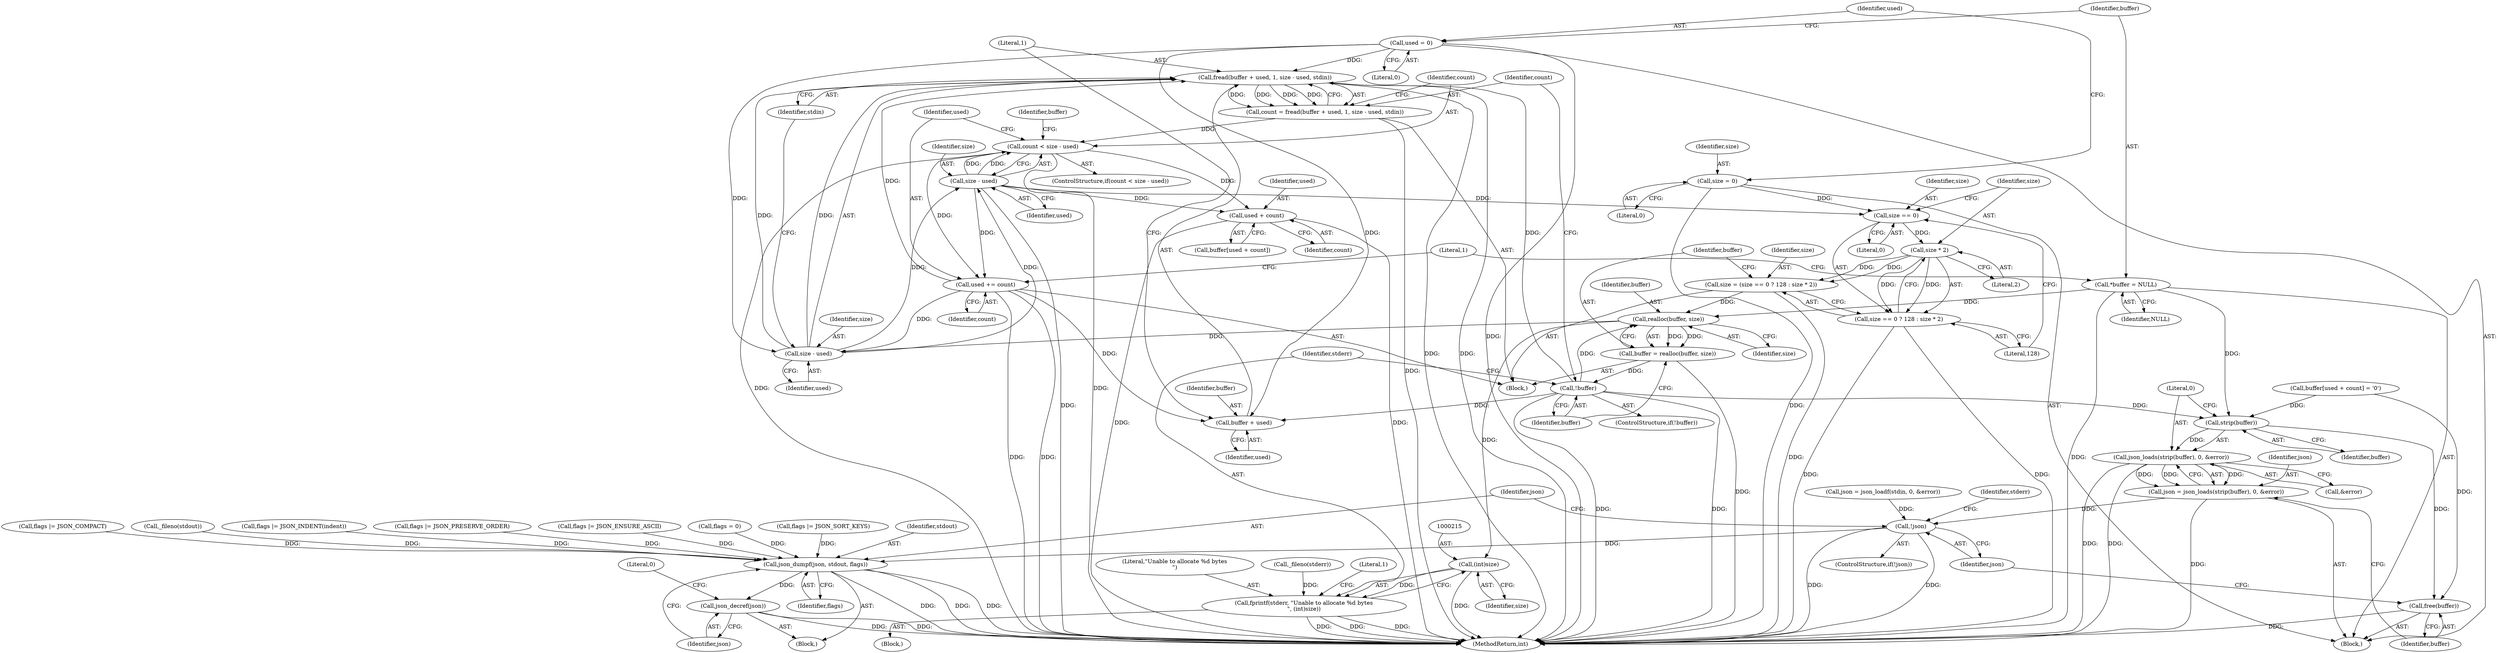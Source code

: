 digraph "0_jansson_8f80c2d83808150724d31793e6ade92749b1faa4_11@API" {
"1000221" [label="(Call,fread(buffer + used, 1, size - used, stdin))"];
"1000208" [label="(Call,!buffer)"];
"1000202" [label="(Call,buffer = realloc(buffer, size))"];
"1000204" [label="(Call,realloc(buffer, size))"];
"1000185" [label="(Call,*buffer = NULL)"];
"1000192" [label="(Call,size = (size == 0 ? 128 : size * 2))"];
"1000199" [label="(Call,size * 2)"];
"1000195" [label="(Call,size == 0)"];
"1000177" [label="(Call,size = 0)"];
"1000233" [label="(Call,size - used)"];
"1000226" [label="(Call,size - used)"];
"1000181" [label="(Call,used = 0)"];
"1000245" [label="(Call,used += count)"];
"1000231" [label="(Call,count < size - used)"];
"1000219" [label="(Call,count = fread(buffer + used, 1, size - used, stdin))"];
"1000221" [label="(Call,fread(buffer + used, 1, size - used, stdin))"];
"1000240" [label="(Call,used + count)"];
"1000222" [label="(Call,buffer + used)"];
"1000251" [label="(Call,strip(buffer))"];
"1000250" [label="(Call,json_loads(strip(buffer), 0, &error))"];
"1000248" [label="(Call,json = json_loads(strip(buffer), 0, &error))"];
"1000267" [label="(Call,!json)"];
"1000287" [label="(Call,json_dumpf(json, stdout, flags))"];
"1000291" [label="(Call,json_decref(json))"];
"1000256" [label="(Call,free(buffer))"];
"1000214" [label="(Call,(int)size)"];
"1000211" [label="(Call,fprintf(stderr, \"Unable to allocate %d bytes\n\", (int)size))"];
"1000194" [label="(Call,size == 0 ? 128 : size * 2)"];
"1000227" [label="(Identifier,size)"];
"1000193" [label="(Identifier,size)"];
"1000202" [label="(Call,buffer = realloc(buffer, size))"];
"1000295" [label="(MethodReturn,int)"];
"1000287" [label="(Call,json_dumpf(json, stdout, flags))"];
"1000233" [label="(Call,size - used)"];
"1000254" [label="(Call,&error)"];
"1000212" [label="(Identifier,stderr)"];
"1000194" [label="(Call,size == 0 ? 128 : size * 2)"];
"1000223" [label="(Identifier,buffer)"];
"1000157" [label="(Call,flags |= JSON_ENSURE_ASCII)"];
"1000210" [label="(Block,)"];
"1000218" [label="(Literal,1)"];
"1000242" [label="(Identifier,count)"];
"1000186" [label="(Identifier,buffer)"];
"1000221" [label="(Call,fread(buffer + used, 1, size - used, stdin))"];
"1000187" [label="(Identifier,NULL)"];
"1000200" [label="(Identifier,size)"];
"1000267" [label="(Call,!json)"];
"1000106" [label="(Call,flags = 0)"];
"1000183" [label="(Literal,0)"];
"1000225" [label="(Literal,1)"];
"1000103" [label="(Block,)"];
"1000203" [label="(Identifier,buffer)"];
"1000251" [label="(Call,strip(buffer))"];
"1000181" [label="(Call,used = 0)"];
"1000248" [label="(Call,json = json_loads(strip(buffer), 0, &error))"];
"1000204" [label="(Call,realloc(buffer, size))"];
"1000234" [label="(Identifier,size)"];
"1000288" [label="(Identifier,json)"];
"1000214" [label="(Call,(int)size)"];
"1000268" [label="(Identifier,json)"];
"1000198" [label="(Literal,128)"];
"1000213" [label="(Literal,\"Unable to allocate %d bytes\n\")"];
"1000224" [label="(Identifier,used)"];
"1000241" [label="(Identifier,used)"];
"1000175" [label="(Block,)"];
"1000178" [label="(Identifier,size)"];
"1000292" [label="(Identifier,json)"];
"1000266" [label="(ControlStructure,if(!json))"];
"1000228" [label="(Identifier,used)"];
"1000222" [label="(Call,buffer + used)"];
"1000259" [label="(Call,json = json_loadf(stdin, 0, &error))"];
"1000240" [label="(Call,used + count)"];
"1000169" [label="(Call,flags |= JSON_SORT_KEYS)"];
"1000235" [label="(Identifier,used)"];
"1000196" [label="(Identifier,size)"];
"1000290" [label="(Identifier,flags)"];
"1000252" [label="(Identifier,buffer)"];
"1000289" [label="(Identifier,stdout)"];
"1000151" [label="(Call,flags |= JSON_COMPACT)"];
"1000219" [label="(Call,count = fread(buffer + used, 1, size - used, stdin))"];
"1000294" [label="(Literal,0)"];
"1000229" [label="(Identifier,stdin)"];
"1000192" [label="(Call,size = (size == 0 ? 128 : size * 2))"];
"1000177" [label="(Call,size = 0)"];
"1000195" [label="(Call,size == 0)"];
"1000231" [label="(Call,count < size - used)"];
"1000112" [label="(Call,_fileno(stdout))"];
"1000182" [label="(Identifier,used)"];
"1000257" [label="(Identifier,buffer)"];
"1000245" [label="(Call,used += count)"];
"1000249" [label="(Identifier,json)"];
"1000179" [label="(Literal,0)"];
"1000256" [label="(Call,free(buffer))"];
"1000271" [label="(Identifier,stderr)"];
"1000226" [label="(Call,size - used)"];
"1000209" [label="(Identifier,buffer)"];
"1000237" [label="(Call,buffer[used + count] = '\0')"];
"1000246" [label="(Identifier,used)"];
"1000206" [label="(Identifier,size)"];
"1000142" [label="(Call,flags |= JSON_INDENT(indent))"];
"1000205" [label="(Identifier,buffer)"];
"1000207" [label="(ControlStructure,if(!buffer))"];
"1000185" [label="(Call,*buffer = NULL)"];
"1000238" [label="(Call,buffer[used + count])"];
"1000250" [label="(Call,json_loads(strip(buffer), 0, &error))"];
"1000201" [label="(Literal,2)"];
"1000211" [label="(Call,fprintf(stderr, \"Unable to allocate %d bytes\n\", (int)size))"];
"1000253" [label="(Literal,0)"];
"1000291" [label="(Call,json_decref(json))"];
"1000208" [label="(Call,!buffer)"];
"1000197" [label="(Literal,0)"];
"1000189" [label="(Literal,1)"];
"1000232" [label="(Identifier,count)"];
"1000216" [label="(Identifier,size)"];
"1000163" [label="(Call,flags |= JSON_PRESERVE_ORDER)"];
"1000190" [label="(Block,)"];
"1000247" [label="(Identifier,count)"];
"1000116" [label="(Call,_fileno(stderr))"];
"1000220" [label="(Identifier,count)"];
"1000199" [label="(Call,size * 2)"];
"1000230" [label="(ControlStructure,if(count < size - used))"];
"1000239" [label="(Identifier,buffer)"];
"1000221" -> "1000219"  [label="AST: "];
"1000221" -> "1000229"  [label="CFG: "];
"1000222" -> "1000221"  [label="AST: "];
"1000225" -> "1000221"  [label="AST: "];
"1000226" -> "1000221"  [label="AST: "];
"1000229" -> "1000221"  [label="AST: "];
"1000219" -> "1000221"  [label="CFG: "];
"1000221" -> "1000295"  [label="DDG: "];
"1000221" -> "1000295"  [label="DDG: "];
"1000221" -> "1000219"  [label="DDG: "];
"1000221" -> "1000219"  [label="DDG: "];
"1000221" -> "1000219"  [label="DDG: "];
"1000221" -> "1000219"  [label="DDG: "];
"1000208" -> "1000221"  [label="DDG: "];
"1000181" -> "1000221"  [label="DDG: "];
"1000245" -> "1000221"  [label="DDG: "];
"1000226" -> "1000221"  [label="DDG: "];
"1000226" -> "1000221"  [label="DDG: "];
"1000208" -> "1000207"  [label="AST: "];
"1000208" -> "1000209"  [label="CFG: "];
"1000209" -> "1000208"  [label="AST: "];
"1000212" -> "1000208"  [label="CFG: "];
"1000220" -> "1000208"  [label="CFG: "];
"1000208" -> "1000295"  [label="DDG: "];
"1000208" -> "1000295"  [label="DDG: "];
"1000208" -> "1000204"  [label="DDG: "];
"1000202" -> "1000208"  [label="DDG: "];
"1000208" -> "1000222"  [label="DDG: "];
"1000208" -> "1000251"  [label="DDG: "];
"1000202" -> "1000190"  [label="AST: "];
"1000202" -> "1000204"  [label="CFG: "];
"1000203" -> "1000202"  [label="AST: "];
"1000204" -> "1000202"  [label="AST: "];
"1000209" -> "1000202"  [label="CFG: "];
"1000202" -> "1000295"  [label="DDG: "];
"1000204" -> "1000202"  [label="DDG: "];
"1000204" -> "1000202"  [label="DDG: "];
"1000204" -> "1000206"  [label="CFG: "];
"1000205" -> "1000204"  [label="AST: "];
"1000206" -> "1000204"  [label="AST: "];
"1000185" -> "1000204"  [label="DDG: "];
"1000192" -> "1000204"  [label="DDG: "];
"1000204" -> "1000214"  [label="DDG: "];
"1000204" -> "1000226"  [label="DDG: "];
"1000185" -> "1000175"  [label="AST: "];
"1000185" -> "1000187"  [label="CFG: "];
"1000186" -> "1000185"  [label="AST: "];
"1000187" -> "1000185"  [label="AST: "];
"1000189" -> "1000185"  [label="CFG: "];
"1000185" -> "1000295"  [label="DDG: "];
"1000185" -> "1000251"  [label="DDG: "];
"1000192" -> "1000190"  [label="AST: "];
"1000192" -> "1000194"  [label="CFG: "];
"1000193" -> "1000192"  [label="AST: "];
"1000194" -> "1000192"  [label="AST: "];
"1000203" -> "1000192"  [label="CFG: "];
"1000192" -> "1000295"  [label="DDG: "];
"1000199" -> "1000192"  [label="DDG: "];
"1000199" -> "1000192"  [label="DDG: "];
"1000199" -> "1000194"  [label="AST: "];
"1000199" -> "1000201"  [label="CFG: "];
"1000200" -> "1000199"  [label="AST: "];
"1000201" -> "1000199"  [label="AST: "];
"1000194" -> "1000199"  [label="CFG: "];
"1000199" -> "1000194"  [label="DDG: "];
"1000199" -> "1000194"  [label="DDG: "];
"1000195" -> "1000199"  [label="DDG: "];
"1000195" -> "1000194"  [label="AST: "];
"1000195" -> "1000197"  [label="CFG: "];
"1000196" -> "1000195"  [label="AST: "];
"1000197" -> "1000195"  [label="AST: "];
"1000198" -> "1000195"  [label="CFG: "];
"1000200" -> "1000195"  [label="CFG: "];
"1000177" -> "1000195"  [label="DDG: "];
"1000233" -> "1000195"  [label="DDG: "];
"1000177" -> "1000175"  [label="AST: "];
"1000177" -> "1000179"  [label="CFG: "];
"1000178" -> "1000177"  [label="AST: "];
"1000179" -> "1000177"  [label="AST: "];
"1000182" -> "1000177"  [label="CFG: "];
"1000177" -> "1000295"  [label="DDG: "];
"1000233" -> "1000231"  [label="AST: "];
"1000233" -> "1000235"  [label="CFG: "];
"1000234" -> "1000233"  [label="AST: "];
"1000235" -> "1000233"  [label="AST: "];
"1000231" -> "1000233"  [label="CFG: "];
"1000233" -> "1000295"  [label="DDG: "];
"1000233" -> "1000231"  [label="DDG: "];
"1000233" -> "1000231"  [label="DDG: "];
"1000226" -> "1000233"  [label="DDG: "];
"1000226" -> "1000233"  [label="DDG: "];
"1000233" -> "1000240"  [label="DDG: "];
"1000233" -> "1000245"  [label="DDG: "];
"1000226" -> "1000228"  [label="CFG: "];
"1000227" -> "1000226"  [label="AST: "];
"1000228" -> "1000226"  [label="AST: "];
"1000229" -> "1000226"  [label="CFG: "];
"1000181" -> "1000226"  [label="DDG: "];
"1000245" -> "1000226"  [label="DDG: "];
"1000181" -> "1000175"  [label="AST: "];
"1000181" -> "1000183"  [label="CFG: "];
"1000182" -> "1000181"  [label="AST: "];
"1000183" -> "1000181"  [label="AST: "];
"1000186" -> "1000181"  [label="CFG: "];
"1000181" -> "1000295"  [label="DDG: "];
"1000181" -> "1000222"  [label="DDG: "];
"1000245" -> "1000190"  [label="AST: "];
"1000245" -> "1000247"  [label="CFG: "];
"1000246" -> "1000245"  [label="AST: "];
"1000247" -> "1000245"  [label="AST: "];
"1000189" -> "1000245"  [label="CFG: "];
"1000245" -> "1000295"  [label="DDG: "];
"1000245" -> "1000295"  [label="DDG: "];
"1000245" -> "1000222"  [label="DDG: "];
"1000231" -> "1000245"  [label="DDG: "];
"1000231" -> "1000230"  [label="AST: "];
"1000232" -> "1000231"  [label="AST: "];
"1000239" -> "1000231"  [label="CFG: "];
"1000246" -> "1000231"  [label="CFG: "];
"1000231" -> "1000295"  [label="DDG: "];
"1000231" -> "1000295"  [label="DDG: "];
"1000219" -> "1000231"  [label="DDG: "];
"1000231" -> "1000240"  [label="DDG: "];
"1000219" -> "1000190"  [label="AST: "];
"1000220" -> "1000219"  [label="AST: "];
"1000232" -> "1000219"  [label="CFG: "];
"1000219" -> "1000295"  [label="DDG: "];
"1000240" -> "1000238"  [label="AST: "];
"1000240" -> "1000242"  [label="CFG: "];
"1000241" -> "1000240"  [label="AST: "];
"1000242" -> "1000240"  [label="AST: "];
"1000238" -> "1000240"  [label="CFG: "];
"1000240" -> "1000295"  [label="DDG: "];
"1000240" -> "1000295"  [label="DDG: "];
"1000222" -> "1000224"  [label="CFG: "];
"1000223" -> "1000222"  [label="AST: "];
"1000224" -> "1000222"  [label="AST: "];
"1000225" -> "1000222"  [label="CFG: "];
"1000251" -> "1000250"  [label="AST: "];
"1000251" -> "1000252"  [label="CFG: "];
"1000252" -> "1000251"  [label="AST: "];
"1000253" -> "1000251"  [label="CFG: "];
"1000251" -> "1000250"  [label="DDG: "];
"1000237" -> "1000251"  [label="DDG: "];
"1000251" -> "1000256"  [label="DDG: "];
"1000250" -> "1000248"  [label="AST: "];
"1000250" -> "1000254"  [label="CFG: "];
"1000253" -> "1000250"  [label="AST: "];
"1000254" -> "1000250"  [label="AST: "];
"1000248" -> "1000250"  [label="CFG: "];
"1000250" -> "1000295"  [label="DDG: "];
"1000250" -> "1000295"  [label="DDG: "];
"1000250" -> "1000248"  [label="DDG: "];
"1000250" -> "1000248"  [label="DDG: "];
"1000250" -> "1000248"  [label="DDG: "];
"1000248" -> "1000175"  [label="AST: "];
"1000249" -> "1000248"  [label="AST: "];
"1000257" -> "1000248"  [label="CFG: "];
"1000248" -> "1000295"  [label="DDG: "];
"1000248" -> "1000267"  [label="DDG: "];
"1000267" -> "1000266"  [label="AST: "];
"1000267" -> "1000268"  [label="CFG: "];
"1000268" -> "1000267"  [label="AST: "];
"1000271" -> "1000267"  [label="CFG: "];
"1000288" -> "1000267"  [label="CFG: "];
"1000267" -> "1000295"  [label="DDG: "];
"1000267" -> "1000295"  [label="DDG: "];
"1000259" -> "1000267"  [label="DDG: "];
"1000267" -> "1000287"  [label="DDG: "];
"1000287" -> "1000103"  [label="AST: "];
"1000287" -> "1000290"  [label="CFG: "];
"1000288" -> "1000287"  [label="AST: "];
"1000289" -> "1000287"  [label="AST: "];
"1000290" -> "1000287"  [label="AST: "];
"1000292" -> "1000287"  [label="CFG: "];
"1000287" -> "1000295"  [label="DDG: "];
"1000287" -> "1000295"  [label="DDG: "];
"1000287" -> "1000295"  [label="DDG: "];
"1000112" -> "1000287"  [label="DDG: "];
"1000163" -> "1000287"  [label="DDG: "];
"1000106" -> "1000287"  [label="DDG: "];
"1000151" -> "1000287"  [label="DDG: "];
"1000157" -> "1000287"  [label="DDG: "];
"1000142" -> "1000287"  [label="DDG: "];
"1000169" -> "1000287"  [label="DDG: "];
"1000287" -> "1000291"  [label="DDG: "];
"1000291" -> "1000103"  [label="AST: "];
"1000291" -> "1000292"  [label="CFG: "];
"1000292" -> "1000291"  [label="AST: "];
"1000294" -> "1000291"  [label="CFG: "];
"1000291" -> "1000295"  [label="DDG: "];
"1000291" -> "1000295"  [label="DDG: "];
"1000256" -> "1000175"  [label="AST: "];
"1000256" -> "1000257"  [label="CFG: "];
"1000257" -> "1000256"  [label="AST: "];
"1000268" -> "1000256"  [label="CFG: "];
"1000256" -> "1000295"  [label="DDG: "];
"1000237" -> "1000256"  [label="DDG: "];
"1000214" -> "1000211"  [label="AST: "];
"1000214" -> "1000216"  [label="CFG: "];
"1000215" -> "1000214"  [label="AST: "];
"1000216" -> "1000214"  [label="AST: "];
"1000211" -> "1000214"  [label="CFG: "];
"1000214" -> "1000295"  [label="DDG: "];
"1000214" -> "1000211"  [label="DDG: "];
"1000211" -> "1000210"  [label="AST: "];
"1000212" -> "1000211"  [label="AST: "];
"1000213" -> "1000211"  [label="AST: "];
"1000218" -> "1000211"  [label="CFG: "];
"1000211" -> "1000295"  [label="DDG: "];
"1000211" -> "1000295"  [label="DDG: "];
"1000211" -> "1000295"  [label="DDG: "];
"1000116" -> "1000211"  [label="DDG: "];
"1000194" -> "1000198"  [label="CFG: "];
"1000198" -> "1000194"  [label="AST: "];
"1000194" -> "1000295"  [label="DDG: "];
"1000194" -> "1000295"  [label="DDG: "];
}

